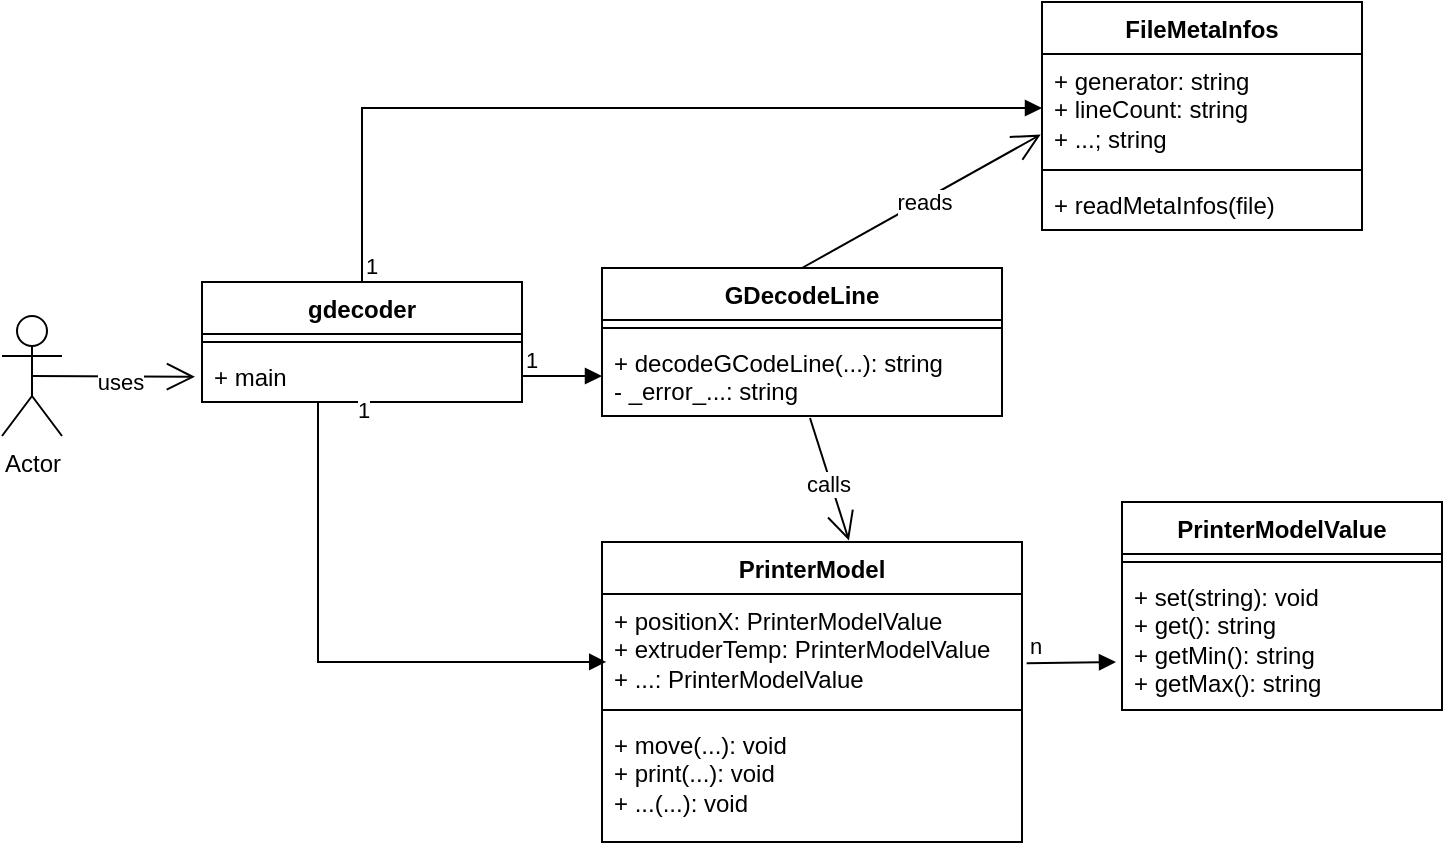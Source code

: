 <mxfile version="23.0.2" type="device">
  <diagram name="classes" id="hH1hTNo3uVmU2OOWH7l1">
    <mxGraphModel dx="989" dy="659" grid="1" gridSize="10" guides="1" tooltips="1" connect="1" arrows="1" fold="1" page="1" pageScale="1" pageWidth="1169" pageHeight="827" math="0" shadow="0">
      <root>
        <mxCell id="0" />
        <mxCell id="1" parent="0" />
        <mxCell id="cHO__mHuen6s9dg0i_nT-1" value="gdecoder" style="swimlane;fontStyle=1;align=center;verticalAlign=top;childLayout=stackLayout;horizontal=1;startSize=26;horizontalStack=0;resizeParent=1;resizeParentMax=0;resizeLast=0;collapsible=1;marginBottom=0;whiteSpace=wrap;html=1;" vertex="1" parent="1">
          <mxGeometry x="360" y="230" width="160" height="60" as="geometry" />
        </mxCell>
        <mxCell id="cHO__mHuen6s9dg0i_nT-3" value="" style="line;strokeWidth=1;fillColor=none;align=left;verticalAlign=middle;spacingTop=-1;spacingLeft=3;spacingRight=3;rotatable=0;labelPosition=right;points=[];portConstraint=eastwest;strokeColor=inherit;" vertex="1" parent="cHO__mHuen6s9dg0i_nT-1">
          <mxGeometry y="26" width="160" height="8" as="geometry" />
        </mxCell>
        <mxCell id="cHO__mHuen6s9dg0i_nT-4" value="+ main" style="text;strokeColor=none;fillColor=none;align=left;verticalAlign=top;spacingLeft=4;spacingRight=4;overflow=hidden;rotatable=0;points=[[0,0.5],[1,0.5]];portConstraint=eastwest;whiteSpace=wrap;html=1;" vertex="1" parent="cHO__mHuen6s9dg0i_nT-1">
          <mxGeometry y="34" width="160" height="26" as="geometry" />
        </mxCell>
        <mxCell id="cHO__mHuen6s9dg0i_nT-5" value="FileMetaInfos" style="swimlane;fontStyle=1;align=center;verticalAlign=top;childLayout=stackLayout;horizontal=1;startSize=26;horizontalStack=0;resizeParent=1;resizeParentMax=0;resizeLast=0;collapsible=1;marginBottom=0;whiteSpace=wrap;html=1;" vertex="1" parent="1">
          <mxGeometry x="780" y="90" width="160" height="114" as="geometry" />
        </mxCell>
        <mxCell id="cHO__mHuen6s9dg0i_nT-6" value="+ generator: string&lt;br&gt;+ lineCount: string&lt;br&gt;+ ...; string" style="text;strokeColor=none;fillColor=none;align=left;verticalAlign=top;spacingLeft=4;spacingRight=4;overflow=hidden;rotatable=0;points=[[0,0.5],[1,0.5]];portConstraint=eastwest;whiteSpace=wrap;html=1;" vertex="1" parent="cHO__mHuen6s9dg0i_nT-5">
          <mxGeometry y="26" width="160" height="54" as="geometry" />
        </mxCell>
        <mxCell id="cHO__mHuen6s9dg0i_nT-7" value="" style="line;strokeWidth=1;fillColor=none;align=left;verticalAlign=middle;spacingTop=-1;spacingLeft=3;spacingRight=3;rotatable=0;labelPosition=right;points=[];portConstraint=eastwest;strokeColor=inherit;" vertex="1" parent="cHO__mHuen6s9dg0i_nT-5">
          <mxGeometry y="80" width="160" height="8" as="geometry" />
        </mxCell>
        <mxCell id="cHO__mHuen6s9dg0i_nT-8" value="+ readMetaInfos(file)" style="text;strokeColor=none;fillColor=none;align=left;verticalAlign=top;spacingLeft=4;spacingRight=4;overflow=hidden;rotatable=0;points=[[0,0.5],[1,0.5]];portConstraint=eastwest;whiteSpace=wrap;html=1;" vertex="1" parent="cHO__mHuen6s9dg0i_nT-5">
          <mxGeometry y="88" width="160" height="26" as="geometry" />
        </mxCell>
        <mxCell id="cHO__mHuen6s9dg0i_nT-13" value="PrinterModelValue" style="swimlane;fontStyle=1;align=center;verticalAlign=top;childLayout=stackLayout;horizontal=1;startSize=26;horizontalStack=0;resizeParent=1;resizeParentMax=0;resizeLast=0;collapsible=1;marginBottom=0;whiteSpace=wrap;html=1;" vertex="1" parent="1">
          <mxGeometry x="820" y="340" width="160" height="104" as="geometry" />
        </mxCell>
        <mxCell id="cHO__mHuen6s9dg0i_nT-15" value="" style="line;strokeWidth=1;fillColor=none;align=left;verticalAlign=middle;spacingTop=-1;spacingLeft=3;spacingRight=3;rotatable=0;labelPosition=right;points=[];portConstraint=eastwest;strokeColor=inherit;" vertex="1" parent="cHO__mHuen6s9dg0i_nT-13">
          <mxGeometry y="26" width="160" height="8" as="geometry" />
        </mxCell>
        <mxCell id="cHO__mHuen6s9dg0i_nT-16" value="+ set(string): void&lt;br&gt;+ get(): string&lt;br&gt;+ getMin(): string&lt;br&gt;+ getMax(): string" style="text;strokeColor=none;fillColor=none;align=left;verticalAlign=top;spacingLeft=4;spacingRight=4;overflow=hidden;rotatable=0;points=[[0,0.5],[1,0.5]];portConstraint=eastwest;whiteSpace=wrap;html=1;" vertex="1" parent="cHO__mHuen6s9dg0i_nT-13">
          <mxGeometry y="34" width="160" height="70" as="geometry" />
        </mxCell>
        <mxCell id="cHO__mHuen6s9dg0i_nT-17" value="GDecodeLine" style="swimlane;fontStyle=1;align=center;verticalAlign=top;childLayout=stackLayout;horizontal=1;startSize=26;horizontalStack=0;resizeParent=1;resizeParentMax=0;resizeLast=0;collapsible=1;marginBottom=0;whiteSpace=wrap;html=1;" vertex="1" parent="1">
          <mxGeometry x="560" y="223" width="200" height="74" as="geometry" />
        </mxCell>
        <mxCell id="cHO__mHuen6s9dg0i_nT-19" value="" style="line;strokeWidth=1;fillColor=none;align=left;verticalAlign=middle;spacingTop=-1;spacingLeft=3;spacingRight=3;rotatable=0;labelPosition=right;points=[];portConstraint=eastwest;strokeColor=inherit;" vertex="1" parent="cHO__mHuen6s9dg0i_nT-17">
          <mxGeometry y="26" width="200" height="8" as="geometry" />
        </mxCell>
        <mxCell id="cHO__mHuen6s9dg0i_nT-20" value="+&amp;nbsp;&lt;span class=&quot;token function&quot;&gt;decodeGCodeLine&lt;/span&gt;&lt;span class=&quot;token punctuation&quot;&gt;&lt;/span&gt;(...): string&lt;br&gt;- _error_...: string" style="text;strokeColor=none;fillColor=none;align=left;verticalAlign=top;spacingLeft=4;spacingRight=4;overflow=hidden;rotatable=0;points=[[0,0.5],[1,0.5]];portConstraint=eastwest;whiteSpace=wrap;html=1;" vertex="1" parent="cHO__mHuen6s9dg0i_nT-17">
          <mxGeometry y="34" width="200" height="40" as="geometry" />
        </mxCell>
        <mxCell id="cHO__mHuen6s9dg0i_nT-21" value="Actor" style="shape=umlActor;verticalLabelPosition=bottom;verticalAlign=top;html=1;" vertex="1" parent="1">
          <mxGeometry x="260" y="247" width="30" height="60" as="geometry" />
        </mxCell>
        <mxCell id="cHO__mHuen6s9dg0i_nT-23" value="" style="endArrow=block;endFill=1;html=1;edgeStyle=orthogonalEdgeStyle;align=left;verticalAlign=top;rounded=0;" edge="1" parent="1" source="cHO__mHuen6s9dg0i_nT-1" target="cHO__mHuen6s9dg0i_nT-6">
          <mxGeometry x="-0.461" y="-10" relative="1" as="geometry">
            <mxPoint x="320" y="200" as="sourcePoint" />
            <mxPoint x="380" y="400" as="targetPoint" />
            <mxPoint as="offset" />
          </mxGeometry>
        </mxCell>
        <mxCell id="cHO__mHuen6s9dg0i_nT-24" value="1" style="edgeLabel;resizable=0;html=1;align=left;verticalAlign=bottom;" connectable="0" vertex="1" parent="cHO__mHuen6s9dg0i_nT-23">
          <mxGeometry x="-1" relative="1" as="geometry" />
        </mxCell>
        <mxCell id="cHO__mHuen6s9dg0i_nT-27" value="" style="endArrow=block;endFill=1;html=1;edgeStyle=orthogonalEdgeStyle;align=left;verticalAlign=top;rounded=0;entryX=0;entryY=0.5;entryDx=0;entryDy=0;exitX=1;exitY=0.5;exitDx=0;exitDy=0;" edge="1" parent="1" source="cHO__mHuen6s9dg0i_nT-4" target="cHO__mHuen6s9dg0i_nT-20">
          <mxGeometry x="0.038" y="-10" relative="1" as="geometry">
            <mxPoint x="410" y="220" as="sourcePoint" />
            <mxPoint x="460" y="299" as="targetPoint" />
            <mxPoint as="offset" />
          </mxGeometry>
        </mxCell>
        <mxCell id="cHO__mHuen6s9dg0i_nT-28" value="1" style="edgeLabel;resizable=0;html=1;align=left;verticalAlign=bottom;" connectable="0" vertex="1" parent="cHO__mHuen6s9dg0i_nT-27">
          <mxGeometry x="-1" relative="1" as="geometry" />
        </mxCell>
        <mxCell id="cHO__mHuen6s9dg0i_nT-31" value="" style="endArrow=block;endFill=1;html=1;edgeStyle=orthogonalEdgeStyle;align=left;verticalAlign=top;rounded=0;exitX=1.011;exitY=0.642;exitDx=0;exitDy=0;entryX=-0.019;entryY=0.657;entryDx=0;entryDy=0;entryPerimeter=0;exitPerimeter=0;" edge="1" parent="1" source="cHO__mHuen6s9dg0i_nT-45" target="cHO__mHuen6s9dg0i_nT-16">
          <mxGeometry x="-0.461" y="-10" relative="1" as="geometry">
            <mxPoint x="770" y="324" as="sourcePoint" />
            <mxPoint x="750" y="500" as="targetPoint" />
            <mxPoint as="offset" />
            <Array as="points">
              <mxPoint x="817" y="421" />
            </Array>
          </mxGeometry>
        </mxCell>
        <mxCell id="cHO__mHuen6s9dg0i_nT-32" value="n" style="edgeLabel;resizable=0;html=1;align=left;verticalAlign=bottom;" connectable="0" vertex="1" parent="cHO__mHuen6s9dg0i_nT-31">
          <mxGeometry x="-1" relative="1" as="geometry" />
        </mxCell>
        <mxCell id="cHO__mHuen6s9dg0i_nT-35" value="" style="endArrow=block;endFill=1;html=1;edgeStyle=orthogonalEdgeStyle;align=left;verticalAlign=top;rounded=0;entryX=0.01;entryY=0.629;entryDx=0;entryDy=0;exitX=0.461;exitY=0.999;exitDx=0;exitDy=0;exitPerimeter=0;entryPerimeter=0;" edge="1" parent="1" source="cHO__mHuen6s9dg0i_nT-4" target="cHO__mHuen6s9dg0i_nT-45">
          <mxGeometry x="-0.461" y="-10" relative="1" as="geometry">
            <mxPoint x="370" y="287" as="sourcePoint" />
            <mxPoint x="570" y="324" as="targetPoint" />
            <mxPoint as="offset" />
            <Array as="points">
              <mxPoint x="418" y="290" />
              <mxPoint x="418" y="420" />
            </Array>
          </mxGeometry>
        </mxCell>
        <mxCell id="cHO__mHuen6s9dg0i_nT-36" value="1" style="edgeLabel;resizable=0;html=1;align=left;verticalAlign=bottom;" connectable="0" vertex="1" parent="cHO__mHuen6s9dg0i_nT-35">
          <mxGeometry x="-1" relative="1" as="geometry">
            <mxPoint x="2" y="13" as="offset" />
          </mxGeometry>
        </mxCell>
        <mxCell id="cHO__mHuen6s9dg0i_nT-37" value="r" style="endArrow=open;endFill=1;endSize=12;html=1;rounded=0;entryX=-0.004;entryY=0.746;entryDx=0;entryDy=0;entryPerimeter=0;exitX=0.5;exitY=0;exitDx=0;exitDy=0;" edge="1" parent="1" source="cHO__mHuen6s9dg0i_nT-17" target="cHO__mHuen6s9dg0i_nT-6">
          <mxGeometry width="160" relative="1" as="geometry">
            <mxPoint x="500" y="490" as="sourcePoint" />
            <mxPoint x="660" y="490" as="targetPoint" />
          </mxGeometry>
        </mxCell>
        <mxCell id="cHO__mHuen6s9dg0i_nT-39" value="reads" style="edgeLabel;html=1;align=center;verticalAlign=middle;resizable=0;points=[];" vertex="1" connectable="0" parent="cHO__mHuen6s9dg0i_nT-37">
          <mxGeometry x="0.021" relative="1" as="geometry">
            <mxPoint y="1" as="offset" />
          </mxGeometry>
        </mxCell>
        <mxCell id="cHO__mHuen6s9dg0i_nT-38" value="" style="endArrow=open;endFill=1;endSize=12;html=1;rounded=0;entryX=0.588;entryY=-0.005;entryDx=0;entryDy=0;exitX=0.52;exitY=1.025;exitDx=0;exitDy=0;exitPerimeter=0;entryPerimeter=0;" edge="1" parent="1" source="cHO__mHuen6s9dg0i_nT-20" target="cHO__mHuen6s9dg0i_nT-44">
          <mxGeometry width="160" relative="1" as="geometry">
            <mxPoint x="500" y="490" as="sourcePoint" />
            <mxPoint x="700.0" y="390" as="targetPoint" />
          </mxGeometry>
        </mxCell>
        <mxCell id="cHO__mHuen6s9dg0i_nT-43" value="calls" style="edgeLabel;html=1;align=center;verticalAlign=middle;resizable=0;points=[];" vertex="1" connectable="0" parent="cHO__mHuen6s9dg0i_nT-38">
          <mxGeometry x="0.058" y="-2" relative="1" as="geometry">
            <mxPoint as="offset" />
          </mxGeometry>
        </mxCell>
        <mxCell id="cHO__mHuen6s9dg0i_nT-41" value="" style="endArrow=open;endFill=1;endSize=12;html=1;rounded=0;entryX=-0.022;entryY=0.516;entryDx=0;entryDy=0;entryPerimeter=0;exitX=0.5;exitY=0.5;exitDx=0;exitDy=0;exitPerimeter=0;" edge="1" parent="1" source="cHO__mHuen6s9dg0i_nT-21" target="cHO__mHuen6s9dg0i_nT-4">
          <mxGeometry width="160" relative="1" as="geometry">
            <mxPoint x="110" y="270" as="sourcePoint" />
            <mxPoint x="660" y="490" as="targetPoint" />
          </mxGeometry>
        </mxCell>
        <mxCell id="cHO__mHuen6s9dg0i_nT-42" value="uses" style="edgeLabel;html=1;align=center;verticalAlign=middle;resizable=0;points=[];" vertex="1" connectable="0" parent="cHO__mHuen6s9dg0i_nT-41">
          <mxGeometry x="0.081" y="-3" relative="1" as="geometry">
            <mxPoint as="offset" />
          </mxGeometry>
        </mxCell>
        <mxCell id="cHO__mHuen6s9dg0i_nT-44" value="PrinterModel" style="swimlane;fontStyle=1;align=center;verticalAlign=top;childLayout=stackLayout;horizontal=1;startSize=26;horizontalStack=0;resizeParent=1;resizeParentMax=0;resizeLast=0;collapsible=1;marginBottom=0;whiteSpace=wrap;html=1;" vertex="1" parent="1">
          <mxGeometry x="560" y="360" width="210" height="150" as="geometry" />
        </mxCell>
        <mxCell id="cHO__mHuen6s9dg0i_nT-45" value="+ &lt;span class=&quot;token plain&quot;&gt;positionX: PrinterModelValue&lt;br&gt;+&amp;nbsp;extruderTemp: PrinterModelValue&lt;br&gt;&lt;/span&gt;&lt;span class=&quot;token operator&quot;&gt;+ ...: PrinterModelValue&lt;br&gt;&lt;/span&gt;" style="text;strokeColor=none;fillColor=none;align=left;verticalAlign=top;spacingLeft=4;spacingRight=4;overflow=hidden;rotatable=0;points=[[0,0.5],[1,0.5]];portConstraint=eastwest;whiteSpace=wrap;html=1;" vertex="1" parent="cHO__mHuen6s9dg0i_nT-44">
          <mxGeometry y="26" width="210" height="54" as="geometry" />
        </mxCell>
        <mxCell id="cHO__mHuen6s9dg0i_nT-46" value="" style="line;strokeWidth=1;fillColor=none;align=left;verticalAlign=middle;spacingTop=-1;spacingLeft=3;spacingRight=3;rotatable=0;labelPosition=right;points=[];portConstraint=eastwest;strokeColor=inherit;" vertex="1" parent="cHO__mHuen6s9dg0i_nT-44">
          <mxGeometry y="80" width="210" height="8" as="geometry" />
        </mxCell>
        <mxCell id="cHO__mHuen6s9dg0i_nT-47" value="+ move(...): void&lt;br style=&quot;border-color: var(--border-color);&quot;&gt;+ print(...): void&lt;br style=&quot;border-color: var(--border-color);&quot;&gt;+ ...(...): void" style="text;strokeColor=none;fillColor=none;align=left;verticalAlign=top;spacingLeft=4;spacingRight=4;overflow=hidden;rotatable=0;points=[[0,0.5],[1,0.5]];portConstraint=eastwest;whiteSpace=wrap;html=1;" vertex="1" parent="cHO__mHuen6s9dg0i_nT-44">
          <mxGeometry y="88" width="210" height="62" as="geometry" />
        </mxCell>
      </root>
    </mxGraphModel>
  </diagram>
</mxfile>
